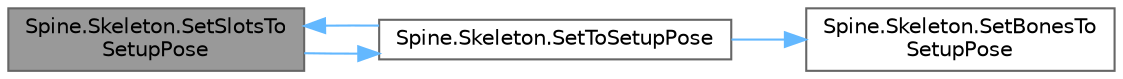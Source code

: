 digraph "Spine.Skeleton.SetSlotsToSetupPose"
{
 // LATEX_PDF_SIZE
  bgcolor="transparent";
  edge [fontname=Helvetica,fontsize=10,labelfontname=Helvetica,labelfontsize=10];
  node [fontname=Helvetica,fontsize=10,shape=box,height=0.2,width=0.4];
  rankdir="LR";
  Node1 [id="Node000001",label="Spine.Skeleton.SetSlotsTo\lSetupPose",height=0.2,width=0.4,color="gray40", fillcolor="grey60", style="filled", fontcolor="black",tooltip=" "];
  Node1 -> Node2 [id="edge1_Node000001_Node000002",color="steelblue1",style="solid",tooltip=" "];
  Node2 [id="Node000002",label="Spine.Skeleton.SetToSetupPose",height=0.2,width=0.4,color="grey40", fillcolor="white", style="filled",URL="$class_spine_1_1_skeleton.html#a1633fed9631208f0f1da9a29c75eb90a",tooltip="Sets the bones, constraints, and slots to their setup pose values."];
  Node2 -> Node3 [id="edge2_Node000002_Node000003",color="steelblue1",style="solid",tooltip=" "];
  Node3 [id="Node000003",label="Spine.Skeleton.SetBonesTo\lSetupPose",height=0.2,width=0.4,color="grey40", fillcolor="white", style="filled",URL="$class_spine_1_1_skeleton.html#acdcb41164c617375a198124234134312",tooltip="Sets the bones and constraints to their setup pose values."];
  Node2 -> Node1 [id="edge3_Node000002_Node000001",color="steelblue1",style="solid",tooltip=" "];
}
